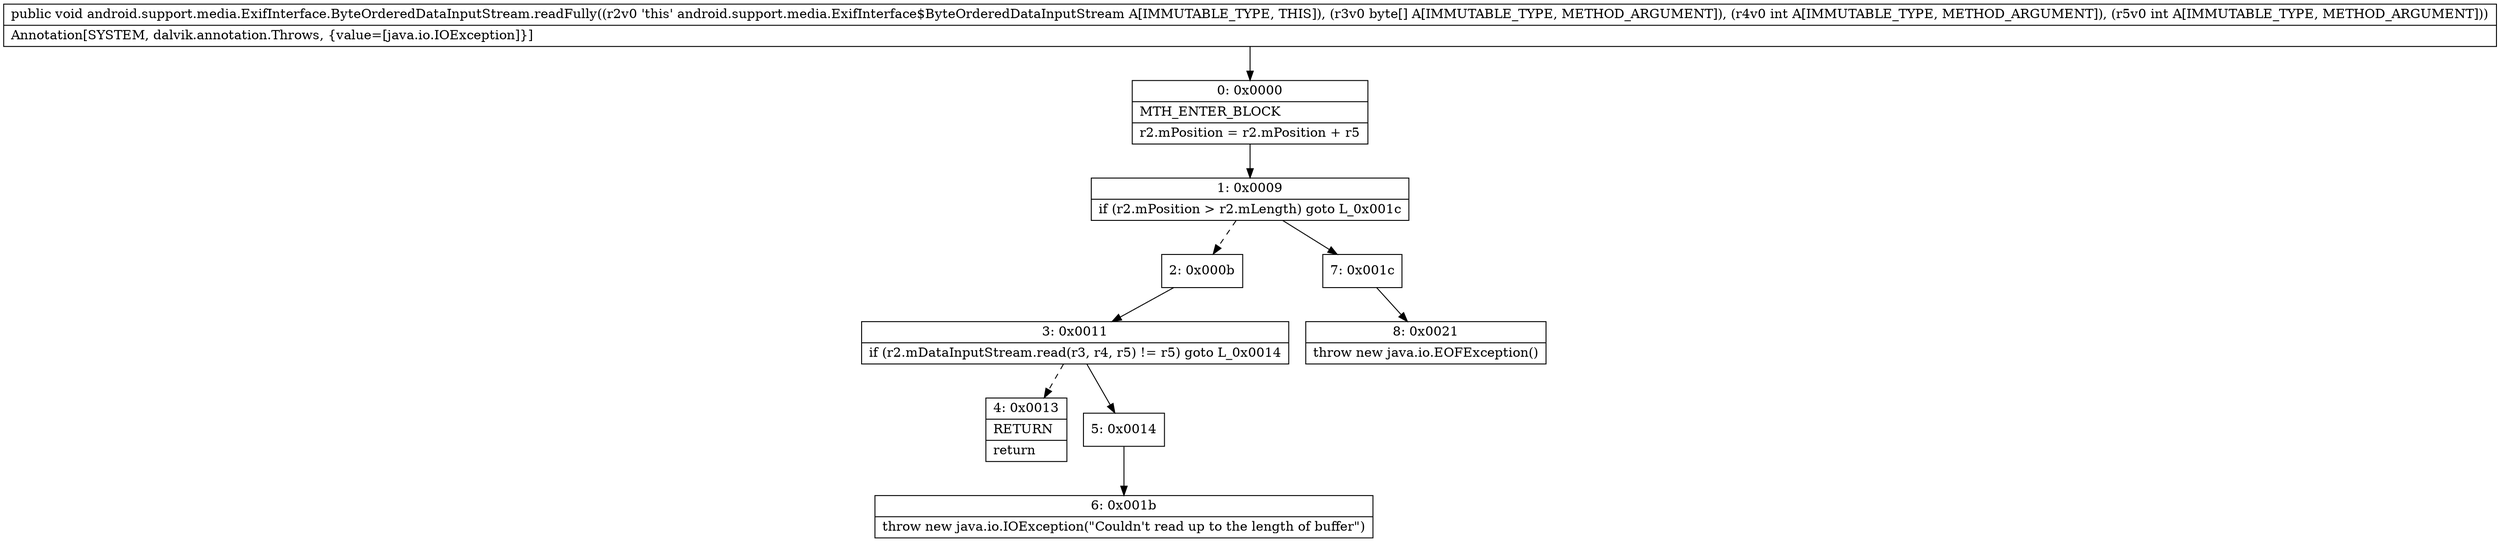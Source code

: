 digraph "CFG forandroid.support.media.ExifInterface.ByteOrderedDataInputStream.readFully([BII)V" {
Node_0 [shape=record,label="{0\:\ 0x0000|MTH_ENTER_BLOCK\l|r2.mPosition = r2.mPosition + r5\l}"];
Node_1 [shape=record,label="{1\:\ 0x0009|if (r2.mPosition \> r2.mLength) goto L_0x001c\l}"];
Node_2 [shape=record,label="{2\:\ 0x000b}"];
Node_3 [shape=record,label="{3\:\ 0x0011|if (r2.mDataInputStream.read(r3, r4, r5) != r5) goto L_0x0014\l}"];
Node_4 [shape=record,label="{4\:\ 0x0013|RETURN\l|return\l}"];
Node_5 [shape=record,label="{5\:\ 0x0014}"];
Node_6 [shape=record,label="{6\:\ 0x001b|throw new java.io.IOException(\"Couldn't read up to the length of buffer\")\l}"];
Node_7 [shape=record,label="{7\:\ 0x001c}"];
Node_8 [shape=record,label="{8\:\ 0x0021|throw new java.io.EOFException()\l}"];
MethodNode[shape=record,label="{public void android.support.media.ExifInterface.ByteOrderedDataInputStream.readFully((r2v0 'this' android.support.media.ExifInterface$ByteOrderedDataInputStream A[IMMUTABLE_TYPE, THIS]), (r3v0 byte[] A[IMMUTABLE_TYPE, METHOD_ARGUMENT]), (r4v0 int A[IMMUTABLE_TYPE, METHOD_ARGUMENT]), (r5v0 int A[IMMUTABLE_TYPE, METHOD_ARGUMENT]))  | Annotation[SYSTEM, dalvik.annotation.Throws, \{value=[java.io.IOException]\}]\l}"];
MethodNode -> Node_0;
Node_0 -> Node_1;
Node_1 -> Node_2[style=dashed];
Node_1 -> Node_7;
Node_2 -> Node_3;
Node_3 -> Node_4[style=dashed];
Node_3 -> Node_5;
Node_5 -> Node_6;
Node_7 -> Node_8;
}

